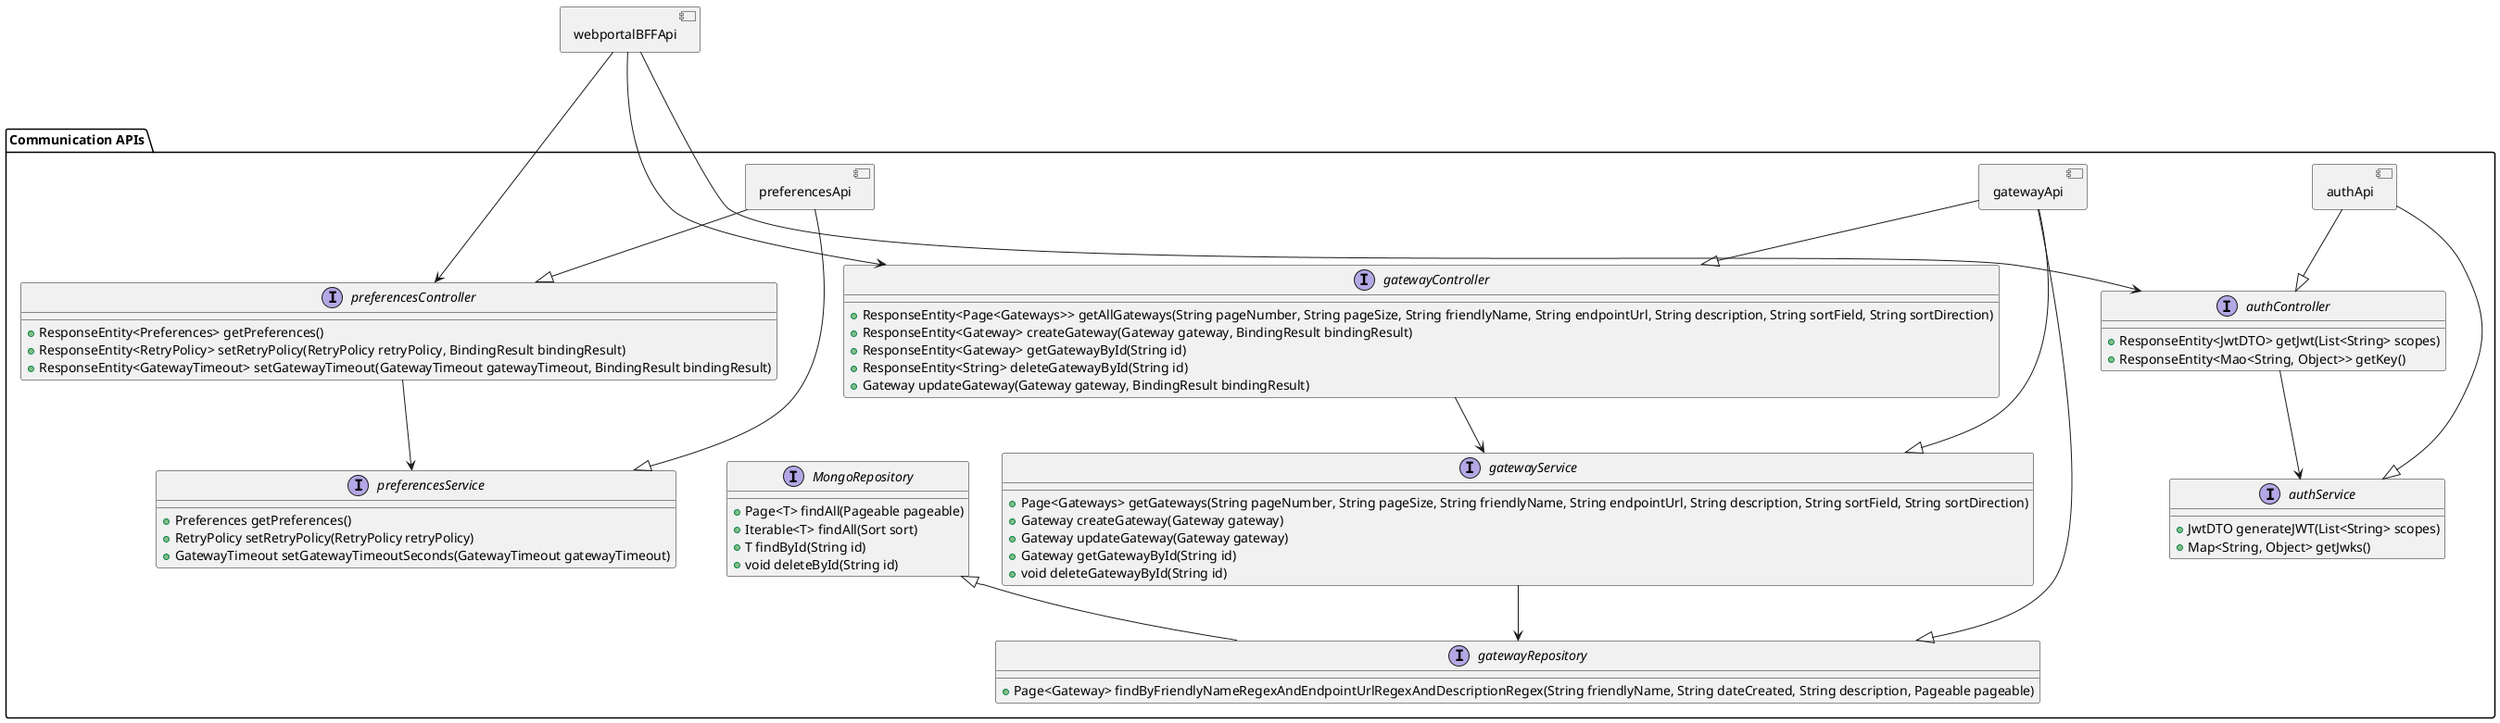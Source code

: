 @startuml Component Interfaces

component webportalBFFApi {

}


package "Communication APIs" as communicationApis {
    component gatewayApi {

    }

    interface gatewayController {
            + ResponseEntity<Page<Gateways>> getAllGateways(String pageNumber, String pageSize, String friendlyName, String endpointUrl, String description, String sortField, String sortDirection)
            + ResponseEntity<Gateway> createGateway(Gateway gateway, BindingResult bindingResult)
            + ResponseEntity<Gateway> getGatewayById(String id)
            + ResponseEntity<String> deleteGatewayById(String id)
            + Gateway updateGateway(Gateway gateway, BindingResult bindingResult)
        }

    interface gatewayService {
        + Page<Gateways> getGateways(String pageNumber, String pageSize, String friendlyName, String endpointUrl, String description, String sortField, String sortDirection)
        + Gateway createGateway(Gateway gateway)
        + Gateway updateGateway(Gateway gateway)
        + Gateway getGatewayById(String id)
        + void deleteGatewayById(String id)
    }

    interface MongoRepository {
        + Page<T> findAll(Pageable pageable)
        + Iterable<T> findAll(Sort sort)
        + T findById(String id)
        + void deleteById(String id)
    }


    interface gatewayRepository extends MongoRepository {
        + Page<Gateway> findByFriendlyNameRegexAndEndpointUrlRegexAndDescriptionRegex(String friendlyName, String dateCreated, String description, Pageable pageable)
    }

    gatewayApi --|> gatewayService
    gatewayApi --|> gatewayRepository
    gatewayApi --|> gatewayController
    gatewayController --> gatewayService
    gatewayService --> gatewayRepository

    component preferencesApi {

    }

    interface preferencesController {
        + ResponseEntity<Preferences> getPreferences()
        + ResponseEntity<RetryPolicy> setRetryPolicy(RetryPolicy retryPolicy, BindingResult bindingResult)
        + ResponseEntity<GatewayTimeout> setGatewayTimeout(GatewayTimeout gatewayTimeout, BindingResult bindingResult)
    }

    interface preferencesService {
        + Preferences getPreferences()
        + RetryPolicy setRetryPolicy(RetryPolicy retryPolicy)
        + GatewayTimeout setGatewayTimeoutSeconds(GatewayTimeout gatewayTimeout)
    }

    preferencesApi --|> preferencesService
    preferencesApi --|> preferencesController
    preferencesController --> preferencesService

    component authApi {

    }

    interface authController {
        + ResponseEntity<JwtDTO> getJwt(List<String> scopes)
        + ResponseEntity<Mao<String, Object>> getKey()
    }

    interface authService {
        + JwtDTO generateJWT(List<String> scopes)
        + Map<String, Object> getJwks()
    }

    authApi --|> authService
    authApi --|> authController
    authController --> authService


}


webportalBFFApi -d--> gatewayController
webportalBFFApi -d---> preferencesController
webportalBFFApi -d---> authController
@enduml
